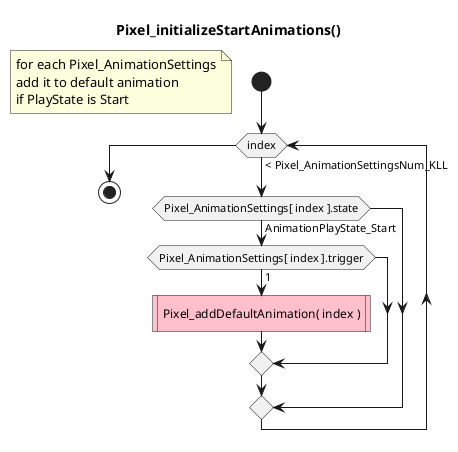 '
' Pixel_initializeStartAnimations.uml
'

@startuml
title Pixel_initializeStartAnimations()
start
 floating note left: for each Pixel_AnimationSettings\nadd it to default animation\nif PlayState is Start
 while (index) is (< Pixel_AnimationSettingsNum_KLL)
  if (Pixel_AnimationSettings[ index ].state) then (AnimationPlayState_Start)
   if (Pixel_AnimationSettings[ index ].trigger) then (1)
    #Pink:Pixel_addDefaultAnimation( index )|
   endif
  endif
 endwhile
stop
@enduml
